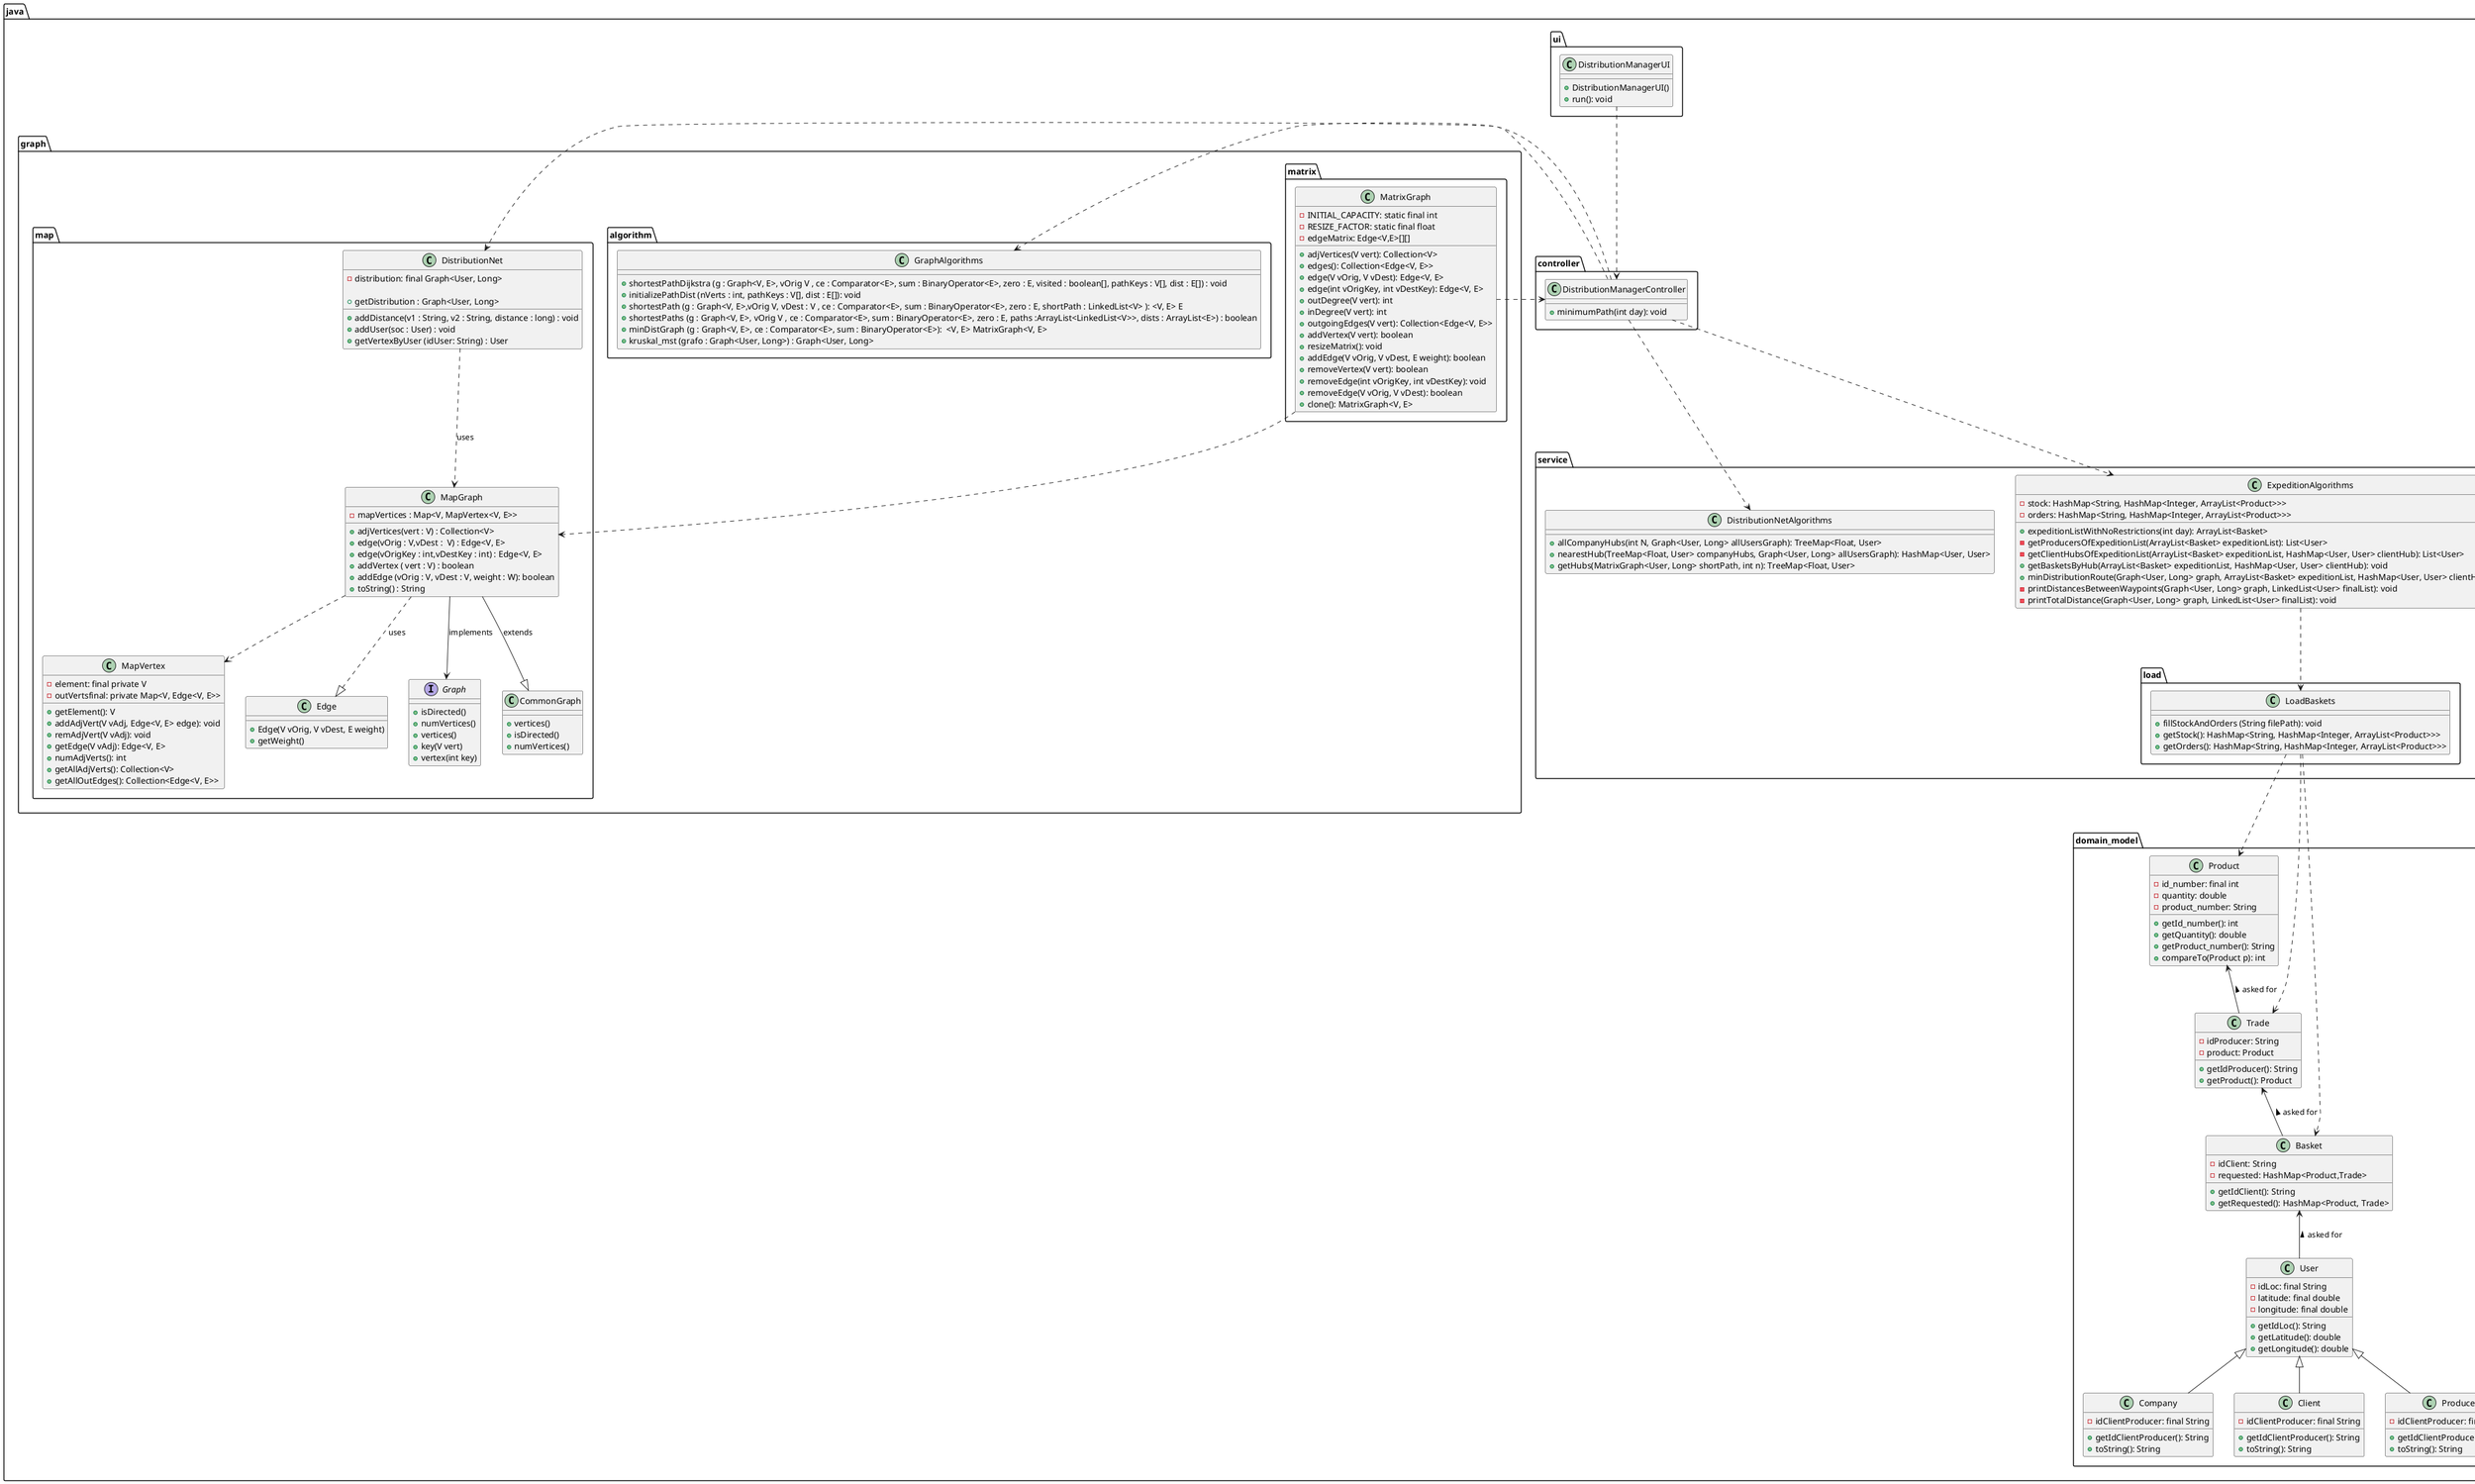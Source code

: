 @startuml
'https://plantuml.com/class-diagram
package java <<Folder>>{


package controller <<Folder>> {
class DistributionManagerController{
+minimumPath(int day): void

}

}

package ui <<Folder>> {
class DistributionManagerUI{
+DistributionManagerUI()
+run(): void
}


}
package domain_model <<Folder>> {

class User{
-idLoc: final String
-latitude: final double
-longitude: final double

+getIdLoc(): String
+getLatitude(): double
+getLongitude(): double

}
class Company{
 -idClientProducer: final String

 +getIdClientProducer(): String
 +toString(): String
}
class Client{
 -idClientProducer: final String

 +getIdClientProducer(): String
 +toString(): String
}

class Producer{
 -idClientProducer: final String

 +getIdClientProducer(): String
 +toString(): String
}

class Basket{
-idClient: String
-requested: HashMap<Product,Trade>
+getIdClient(): String
+getRequested(): HashMap<Product, Trade>
}

class Trade{
-idProducer: String
-product: Product
+getIdProducer(): String
+getProduct(): Product
}

class Product{
-id_number: final int
-quantity: double
-product_number: String
+getId_number(): int
+getQuantity(): double
+getProduct_number(): String
+compareTo(Product p): int
}

}

package service <<Folder>> {
package load <<Folder>> {

class LoadBaskets {
+fillStockAndOrders (String filePath): void
+getStock(): HashMap<String, HashMap<Integer, ArrayList<Product>>>
+getOrders(): HashMap<String, HashMap<Integer, ArrayList<Product>>>
}


}

class DistributionNetAlgorithms {

+allCompanyHubs(int N, Graph<User, Long> allUsersGraph): TreeMap<Float, User>
+nearestHub(TreeMap<Float, User> companyHubs, Graph<User, Long> allUsersGraph): HashMap<User, User>
+getHubs(MatrixGraph<User, Long> shortPath, int n): TreeMap<Float, User>
}

class ExpeditionAlgorithms {
-stock: HashMap<String, HashMap<Integer, ArrayList<Product>>>
-orders: HashMap<String, HashMap<Integer, ArrayList<Product>>>
+expeditionListWithNoRestrictions(int day): ArrayList<Basket>
-getProducersOfExpeditionList(ArrayList<Basket> expeditionList): List<User>
-getClientHubsOfExpeditionList(ArrayList<Basket> expeditionList, HashMap<User, User> clientHub): List<User>
+getBasketsByHub(ArrayList<Basket> expeditionList, HashMap<User, User> clientHub): void
+minDistributionRoute(Graph<User, Long> graph, ArrayList<Basket> expeditionList, HashMap<User, User> clientHub): LinkedHashSet<User>
-printDistancesBetweenWaypoints(Graph<User, Long> graph, LinkedList<User> finalList): void
-printTotalDistance(Graph<User, Long> graph, LinkedList<User> finalList): void
}
}

package graph <<Folder>> {

package matrix <<Folder>> {

class MatrixGraph {
-INITIAL_CAPACITY: static final int
-RESIZE_FACTOR: static final float
-edgeMatrix: Edge<V,E>[][]
+adjVertices(V vert): Collection<V>
+edges(): Collection<Edge<V, E>>
+edge(V vOrig, V vDest): Edge<V, E>
+edge(int vOrigKey, int vDestKey): Edge<V, E>
+outDegree(V vert): int
+inDegree(V vert): int
+outgoingEdges(V vert): Collection<Edge<V, E>>
+addVertex(V vert): boolean
+resizeMatrix(): void
+addEdge(V vOrig, V vDest, E weight): boolean
+removeVertex(V vert): boolean
+removeEdge(int vOrigKey, int vDestKey): void
+removeEdge(V vOrig, V vDest): boolean
+clone(): MatrixGraph<V, E>
}

}

package algorithm <<Folder>> {


class GraphAlgorithms{
+ shortestPathDijkstra (g : Graph<V, E>, vOrig V , ce : Comparator<E>, sum : BinaryOperator<E>, zero : E, visited : boolean[], pathKeys : V[], dist : E[]) : void
+ initializePathDist (nVerts : int, pathKeys : V[], dist : E[]): void
+ shortestPath (g : Graph<V, E>,vOrig V, vDest : V , ce : Comparator<E>, sum : BinaryOperator<E>, zero : E, shortPath : LinkedList<V> ): <V, E> E
+ shortestPaths (g : Graph<V, E>, vOrig V , ce : Comparator<E>, sum : BinaryOperator<E>, zero : E, paths :ArrayList<LinkedList<V>>, dists : ArrayList<E>) : boolean
+ minDistGraph (g : Graph<V, E>, ce : Comparator<E>, sum : BinaryOperator<E>):  <V, E> MatrixGraph<V, E>
+ kruskal_mst (grafo : Graph<User, Long>) : Graph<User, Long>
}

}

package map <<Folder>> {
class MapGraph{
- mapVertices : Map<V, MapVertex<V, E>>
+ adjVertices(vert : V) : Collection<V>
+ edge(vOrig : V,vDest :  V) : Edge<V, E>
+ edge(vOrigKey : int,vDestKey : int) : Edge<V, E>
+ addVertex ( vert : V) : boolean
+ addEdge (vOrig : V, vDest : V, weight : W): boolean
+ toString() : String

}
class DistributionNet{
 -distribution: final Graph<User, Long>

 +addDistance(v1 : String, v2 : String, distance : long) : void
 +addUser(soc : User) : void
 +getDistribution : Graph<User, Long>
 +getVertexByUser (idUser: String) : User

}

class MapVertex {
-element: final private V
-outVertsfinal: private Map<V, Edge<V, E>>
+getElement(): V
+addAdjVert(V vAdj, Edge<V, E> edge): void
+remAdjVert(V vAdj): void
+getEdge(V vAdj): Edge<V, E>
+numAdjVerts(): int
+getAllAdjVerts(): Collection<V>
+getAllOutEdges(): Collection<Edge<V, E>>
}
class Edge{
+Edge(V vOrig, V vDest, E weight)
+getWeight()
}

Interface Graph{
+isDirected()
+numVertices()
+vertices()
+key(V vert)
+vertex(int key)
}



class CommonGraph{
+vertices()
+isDirected()
+numVertices()
}

}
}

}


DistributionManagerUI ..> DistributionManagerController

DistributionManagerController ..> GraphAlgorithms
DistributionManagerController .r.> DistributionNet
DistributionManagerController ..> ExpeditionAlgorithms
DistributionManagerController ..> DistributionNetAlgorithms

ExpeditionAlgorithms ..> LoadBaskets
LoadBaskets ..> Trade
LoadBaskets ..> Product
LoadBaskets ..> Basket
User <|--  Company
User <|-- Client
User <|-- Producer

DistributionNet ..> MapGraph: uses

MapGraph --> Graph : implements
MapGraph --|> CommonGraph : extends
MapGraph ..|> Edge : uses
MapGraph ..> MapVertex
MatrixGraph ..> DistributionManagerController
MatrixGraph ..> MapGraph
User -u-> Basket : > asked for
Basket -u-> Trade : > asked for
Trade -u-> Product : > asked for


@enduml